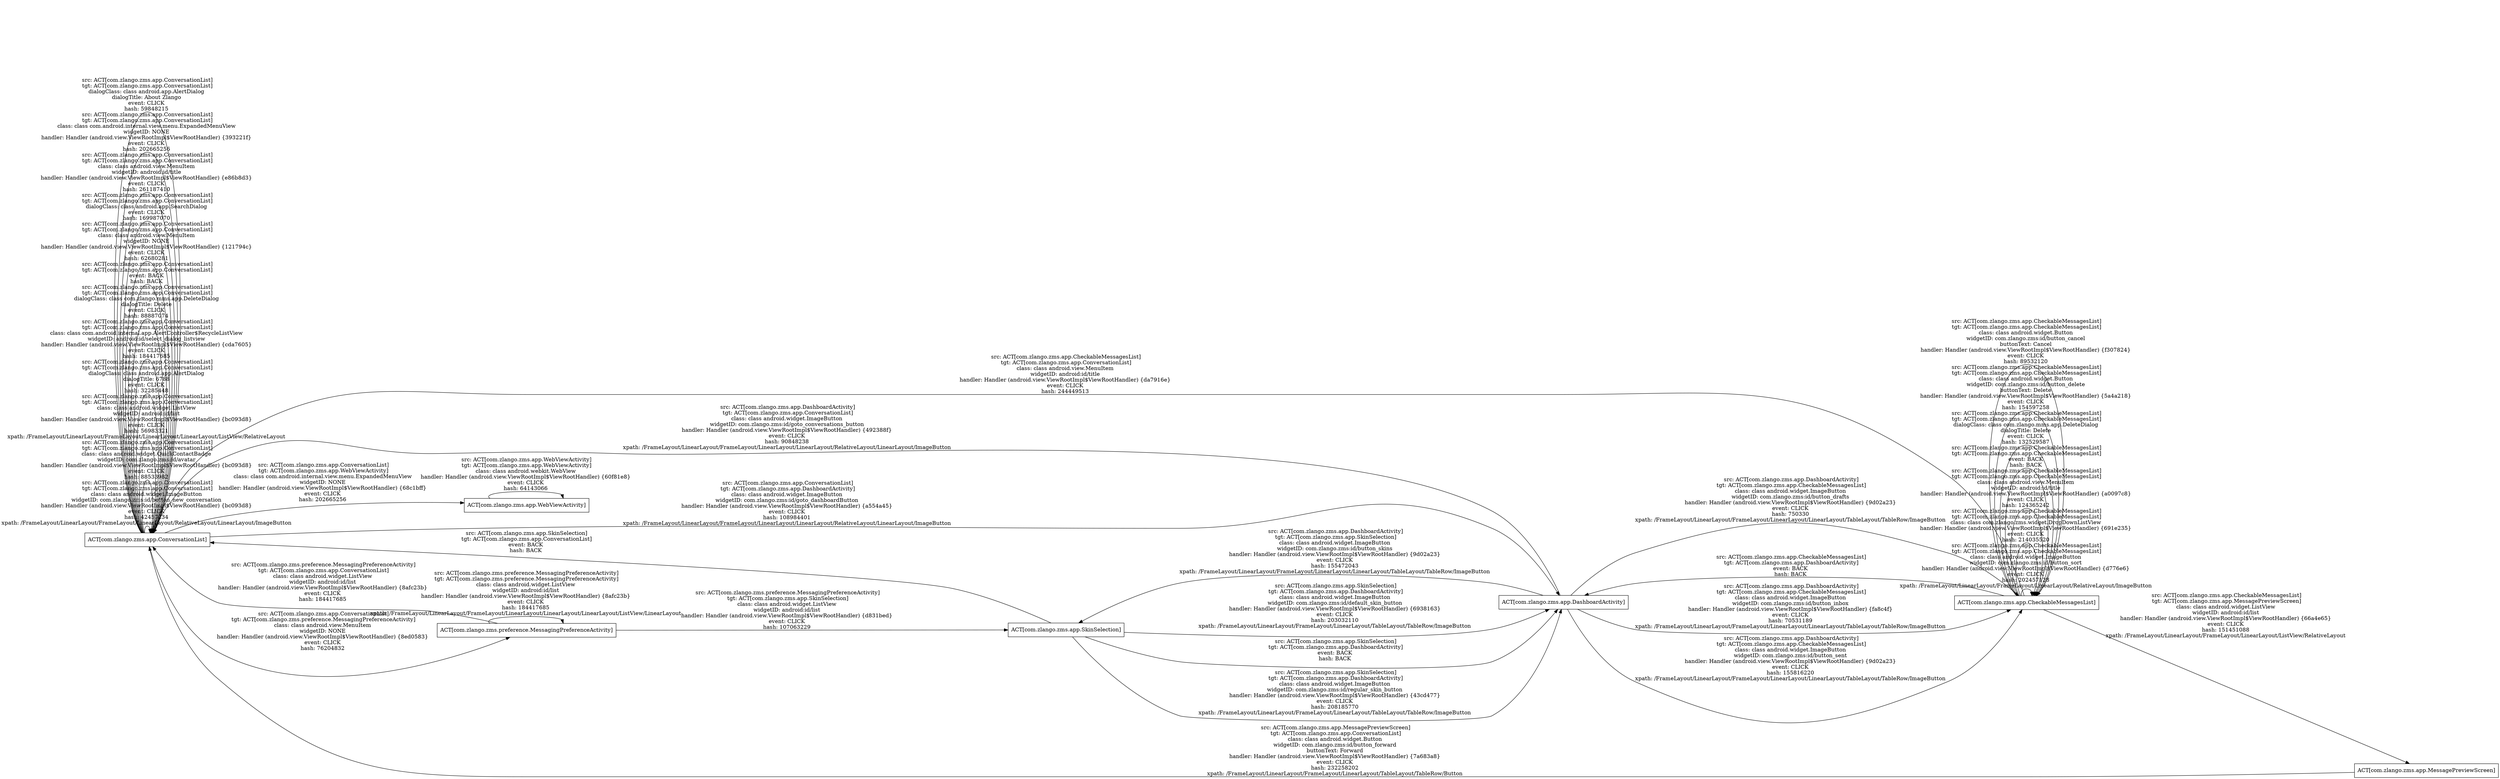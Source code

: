 digraph G {
 rankdir=LR;
 node[shape=box];
n0 [label="ACT[com.zlango.zms.app.ConversationList]"];
n2 [label="ACT[com.zlango.zms.preference.MessagingPreferenceActivity]"];
n6 [label="ACT[com.zlango.zms.app.DashboardActivity]"];
n7 [label="ACT[com.zlango.zms.app.CheckableMessagesList]"];
n5 [label="ACT[com.zlango.zms.app.SkinSelection]"];
n3 [label="ACT[com.zlango.zms.app.WebViewActivity]"];
n8 [label="ACT[com.zlango.zms.app.MessagePreviewScreen]"];
n0 -> n0 [label="src: ACT[com.zlango.zms.app.ConversationList]\ntgt: ACT[com.zlango.zms.app.ConversationList]\nclass: class android.widget.ImageButton \nwidgetID: com.zlango.zms:id/botton_new_conversation \nhandler: Handler (android.view.ViewRootImpl$ViewRootHandler) {bc093d8} \nevent: CLICK \nhash: 42457234 \nxpath: /FrameLayout/LinearLayout/FrameLayout/LinearLayout/RelativeLayout/LinearLayout/ImageButton "];
n0 -> n0 [label="src: ACT[com.zlango.zms.app.ConversationList]\ntgt: ACT[com.zlango.zms.app.ConversationList]\nclass: class android.widget.QuickContactBadge \nwidgetID: com.zlango.zms:id/avatar \nhandler: Handler (android.view.ViewRootImpl$ViewRootHandler) {bc093d8} \nevent: CLICK \nhash: 88533982 "];
n0 -> n0 [label="src: ACT[com.zlango.zms.app.ConversationList]\ntgt: ACT[com.zlango.zms.app.ConversationList]\nclass: class android.widget.ListView \nwidgetID: android:id/list \nhandler: Handler (android.view.ViewRootImpl$ViewRootHandler) {bc093d8} \nevent: CLICK \nhash: 56983321 \nxpath: /FrameLayout/LinearLayout/FrameLayout/LinearLayout/LinearLayout/ListView/RelativeLayout "];
n0 -> n0 [label="src: ACT[com.zlango.zms.app.ConversationList]\ntgt: ACT[com.zlango.zms.app.ConversationList]\ndialogClass: class android.app.AlertDialog \ndialogTitle: 6788 \nevent: CLICK \nhash: 32285448 "];
n0 -> n0 [label="src: ACT[com.zlango.zms.app.ConversationList]\ntgt: ACT[com.zlango.zms.app.ConversationList]\nclass: class com.android.internal.app.AlertController$RecycleListView \nwidgetID: android:id/select_dialog_listview \nhandler: Handler (android.view.ViewRootImpl$ViewRootHandler) {cda7605} \nevent: CLICK \nhash: 184417685 "];
n0 -> n0 [label="src: ACT[com.zlango.zms.app.ConversationList]\ntgt: ACT[com.zlango.zms.app.ConversationList]\ndialogClass: class com.zlango.mms.app.DeleteDialog \ndialogTitle: Delete \nevent: CLICK \nhash: 88887074 "];
n0 -> n0 [label="src: ACT[com.zlango.zms.app.ConversationList]\ntgt: ACT[com.zlango.zms.app.ConversationList]\nevent: BACK \nhash: BACK "];
n0 -> n0 [label="src: ACT[com.zlango.zms.app.ConversationList]\ntgt: ACT[com.zlango.zms.app.ConversationList]\nclass: class android.view.MenuItem \nwidgetID: NONE \nhandler: Handler (android.view.ViewRootImpl$ViewRootHandler) {121794c} \nevent: CLICK \nhash: 62680281 "];
n0 -> n0 [label="src: ACT[com.zlango.zms.app.ConversationList]\ntgt: ACT[com.zlango.zms.app.ConversationList]\ndialogClass: class android.app.SearchDialog \nevent: CLICK \nhash: 169987070 "];
n0 -> n2 [label="src: ACT[com.zlango.zms.app.ConversationList]\ntgt: ACT[com.zlango.zms.preference.MessagingPreferenceActivity]\nclass: class android.view.MenuItem \nwidgetID: NONE \nhandler: Handler (android.view.ViewRootImpl$ViewRootHandler) {8ed0583} \nevent: CLICK \nhash: 76204832 "];
n0 -> n0 [label="src: ACT[com.zlango.zms.app.ConversationList]\ntgt: ACT[com.zlango.zms.app.ConversationList]\nclass: class android.view.MenuItem \nwidgetID: android:id/title \nhandler: Handler (android.view.ViewRootImpl$ViewRootHandler) {e86b8d3} \nevent: CLICK \nhash: 261187410 "];
n0 -> n0 [label="src: ACT[com.zlango.zms.app.ConversationList]\ntgt: ACT[com.zlango.zms.app.ConversationList]\nclass: class com.android.internal.view.menu.ExpandedMenuView \nwidgetID: NONE \nhandler: Handler (android.view.ViewRootImpl$ViewRootHandler) {393221f} \nevent: CLICK \nhash: 202665256 "];
n0 -> n0 [label="src: ACT[com.zlango.zms.app.ConversationList]\ntgt: ACT[com.zlango.zms.app.ConversationList]\ndialogClass: class android.app.AlertDialog \ndialogTitle: About Zlango \nevent: CLICK \nhash: 59848215 "];
n0 -> n3 [label="src: ACT[com.zlango.zms.app.ConversationList]\ntgt: ACT[com.zlango.zms.app.WebViewActivity]\nclass: class com.android.internal.view.menu.ExpandedMenuView \nwidgetID: NONE \nhandler: Handler (android.view.ViewRootImpl$ViewRootHandler) {68c1bff} \nevent: CLICK \nhash: 202665256 "];
n3 -> n3 [label="src: ACT[com.zlango.zms.app.WebViewActivity]\ntgt: ACT[com.zlango.zms.app.WebViewActivity]\nclass: class android.webkit.WebView \nhandler: Handler (android.view.ViewRootImpl$ViewRootHandler) {60f81e8} \nevent: CLICK \nhash: 64143066 "];
n2 -> n2 [label="src: ACT[com.zlango.zms.preference.MessagingPreferenceActivity]\ntgt: ACT[com.zlango.zms.preference.MessagingPreferenceActivity]\nclass: class android.widget.ListView \nwidgetID: android:id/list \nhandler: Handler (android.view.ViewRootImpl$ViewRootHandler) {8afc23b} \nevent: CLICK \nhash: 184417685 \nxpath: /FrameLayout/LinearLayout/FrameLayout/LinearLayout/LinearLayout/LinearLayout/ListView/LinearLayout "];
n2 -> n0 [label="src: ACT[com.zlango.zms.preference.MessagingPreferenceActivity]\ntgt: ACT[com.zlango.zms.app.ConversationList]\nclass: class android.widget.ListView \nwidgetID: android:id/list \nhandler: Handler (android.view.ViewRootImpl$ViewRootHandler) {8afc23b} \nevent: CLICK \nhash: 184417685 "];
n5 -> n6 [label="src: ACT[com.zlango.zms.app.SkinSelection]\ntgt: ACT[com.zlango.zms.app.DashboardActivity]\nclass: class android.widget.ImageButton \nwidgetID: com.zlango.zms:id/default_skin_button \nhandler: Handler (android.view.ViewRootImpl$ViewRootHandler) {6938163} \nevent: CLICK \nhash: 203032110 \nxpath: /FrameLayout/LinearLayout/FrameLayout/LinearLayout/TableLayout/TableRow/ImageButton "];
n2 -> n5 [label="src: ACT[com.zlango.zms.preference.MessagingPreferenceActivity]\ntgt: ACT[com.zlango.zms.app.SkinSelection]\nclass: class android.widget.ListView \nwidgetID: android:id/list \nhandler: Handler (android.view.ViewRootImpl$ViewRootHandler) {d831bed} \nevent: CLICK \nhash: 107063229 "];
n5 -> n0 [label="src: ACT[com.zlango.zms.app.SkinSelection]\ntgt: ACT[com.zlango.zms.app.ConversationList]\nevent: BACK \nhash: BACK "];
n0 -> n6 [label="src: ACT[com.zlango.zms.app.ConversationList]\ntgt: ACT[com.zlango.zms.app.DashboardActivity]\nclass: class android.widget.ImageButton \nwidgetID: com.zlango.zms:id/goto_dashboardButton \nhandler: Handler (android.view.ViewRootImpl$ViewRootHandler) {a554a45} \nevent: CLICK \nhash: 108984401 \nxpath: /FrameLayout/LinearLayout/FrameLayout/LinearLayout/LinearLayout/RelativeLayout/LinearLayout/ImageButton "];
n6 -> n0 [label="src: ACT[com.zlango.zms.app.DashboardActivity]\ntgt: ACT[com.zlango.zms.app.ConversationList]\nclass: class android.widget.ImageButton \nwidgetID: com.zlango.zms:id/goto_conversations_button \nhandler: Handler (android.view.ViewRootImpl$ViewRootHandler) {492388f} \nevent: CLICK \nhash: 90848238 \nxpath: /FrameLayout/LinearLayout/FrameLayout/LinearLayout/LinearLayout/RelativeLayout/LinearLayout/ImageButton "];
n6 -> n7 [label="src: ACT[com.zlango.zms.app.DashboardActivity]\ntgt: ACT[com.zlango.zms.app.CheckableMessagesList]\nclass: class android.widget.ImageButton \nwidgetID: com.zlango.zms:id/button_inbox \nhandler: Handler (android.view.ViewRootImpl$ViewRootHandler) {fa8c4f} \nevent: CLICK \nhash: 70531189 \nxpath: /FrameLayout/LinearLayout/FrameLayout/LinearLayout/LinearLayout/TableLayout/TableRow/ImageButton "];
n7 -> n7 [label="src: ACT[com.zlango.zms.app.CheckableMessagesList]\ntgt: ACT[com.zlango.zms.app.CheckableMessagesList]\nclass: class android.widget.ImageButton \nwidgetID: com.zlango.zms:id/button_sort \nhandler: Handler (android.view.ViewRootImpl$ViewRootHandler) {d776e6} \nevent: CLICK \nhash: 202457128 \nxpath: /FrameLayout/LinearLayout/FrameLayout/LinearLayout/RelativeLayout/ImageButton "];
n7 -> n7 [label="src: ACT[com.zlango.zms.app.CheckableMessagesList]\ntgt: ACT[com.zlango.zms.app.CheckableMessagesList]\nclass: class com.zlango.zms.widget.DropDownListView \nhandler: Handler (android.view.ViewRootImpl$ViewRootHandler) {691e235} \nevent: CLICK \nhash: 214035520 "];
n7 -> n0 [label="src: ACT[com.zlango.zms.app.CheckableMessagesList]\ntgt: ACT[com.zlango.zms.app.ConversationList]\nclass: class android.view.MenuItem \nwidgetID: android:id/title \nhandler: Handler (android.view.ViewRootImpl$ViewRootHandler) {da7916e} \nevent: CLICK \nhash: 244449513 "];
n7 -> n7 [label="src: ACT[com.zlango.zms.app.CheckableMessagesList]\ntgt: ACT[com.zlango.zms.app.CheckableMessagesList]\nclass: class android.view.MenuItem \nwidgetID: android:id/title \nhandler: Handler (android.view.ViewRootImpl$ViewRootHandler) {a0097c8} \nevent: CLICK \nhash: 124365242 "];
n7 -> n6 [label="src: ACT[com.zlango.zms.app.CheckableMessagesList]\ntgt: ACT[com.zlango.zms.app.DashboardActivity]\nevent: BACK \nhash: BACK "];
n7 -> n7 [label="src: ACT[com.zlango.zms.app.CheckableMessagesList]\ntgt: ACT[com.zlango.zms.app.CheckableMessagesList]\nevent: BACK \nhash: BACK "];
n6 -> n7 [label="src: ACT[com.zlango.zms.app.DashboardActivity]\ntgt: ACT[com.zlango.zms.app.CheckableMessagesList]\nclass: class android.widget.ImageButton \nwidgetID: com.zlango.zms:id/button_sent \nhandler: Handler (android.view.ViewRootImpl$ViewRootHandler) {9d02a23} \nevent: CLICK \nhash: 155816220 \nxpath: /FrameLayout/LinearLayout/FrameLayout/LinearLayout/LinearLayout/TableLayout/TableRow/ImageButton "];
n7 -> n8 [label="src: ACT[com.zlango.zms.app.CheckableMessagesList]\ntgt: ACT[com.zlango.zms.app.MessagePreviewScreen]\nclass: class android.widget.ListView \nwidgetID: android:id/list \nhandler: Handler (android.view.ViewRootImpl$ViewRootHandler) {66a4e65} \nevent: CLICK \nhash: 151451088 \nxpath: /FrameLayout/LinearLayout/FrameLayout/LinearLayout/ListView/RelativeLayout "];
n8 -> n0 [label="src: ACT[com.zlango.zms.app.MessagePreviewScreen]\ntgt: ACT[com.zlango.zms.app.ConversationList]\nclass: class android.widget.Button \nwidgetID: com.zlango.zms:id/button_forward \nbuttonText: Forward \nhandler: Handler (android.view.ViewRootImpl$ViewRootHandler) {7a683a8} \nevent: CLICK \nhash: 232258202 \nxpath: /FrameLayout/LinearLayout/FrameLayout/LinearLayout/TableLayout/TableRow/Button "];
n7 -> n7 [label="src: ACT[com.zlango.zms.app.CheckableMessagesList]\ntgt: ACT[com.zlango.zms.app.CheckableMessagesList]\ndialogClass: class com.zlango.mms.app.DeleteDialog \ndialogTitle: Delete \nevent: CLICK \nhash: 132529587 "];
n7 -> n7 [label="src: ACT[com.zlango.zms.app.CheckableMessagesList]\ntgt: ACT[com.zlango.zms.app.CheckableMessagesList]\nclass: class android.widget.Button \nwidgetID: com.zlango.zms:id/button_delete \nbuttonText: Delete \nhandler: Handler (android.view.ViewRootImpl$ViewRootHandler) {5a4a218} \nevent: CLICK \nhash: 154597258 "];
n6 -> n7 [label="src: ACT[com.zlango.zms.app.DashboardActivity]\ntgt: ACT[com.zlango.zms.app.CheckableMessagesList]\nclass: class android.widget.ImageButton \nwidgetID: com.zlango.zms:id/button_drafts \nhandler: Handler (android.view.ViewRootImpl$ViewRootHandler) {9d02a23} \nevent: CLICK \nhash: 750330 \nxpath: /FrameLayout/LinearLayout/FrameLayout/LinearLayout/LinearLayout/TableLayout/TableRow/ImageButton "];
n7 -> n7 [label="src: ACT[com.zlango.zms.app.CheckableMessagesList]\ntgt: ACT[com.zlango.zms.app.CheckableMessagesList]\nclass: class android.widget.Button \nwidgetID: com.zlango.zms:id/button_cancel \nbuttonText: Cancel \nhandler: Handler (android.view.ViewRootImpl$ViewRootHandler) {f307824} \nevent: CLICK \nhash: 89532120 "];
n6 -> n5 [label="src: ACT[com.zlango.zms.app.DashboardActivity]\ntgt: ACT[com.zlango.zms.app.SkinSelection]\nclass: class android.widget.ImageButton \nwidgetID: com.zlango.zms:id/button_skins \nhandler: Handler (android.view.ViewRootImpl$ViewRootHandler) {9d02a23} \nevent: CLICK \nhash: 155472043 \nxpath: /FrameLayout/LinearLayout/FrameLayout/LinearLayout/LinearLayout/TableLayout/TableRow/ImageButton "];
n5 -> n6 [label="src: ACT[com.zlango.zms.app.SkinSelection]\ntgt: ACT[com.zlango.zms.app.DashboardActivity]\nclass: class android.widget.ImageButton \nwidgetID: com.zlango.zms:id/regular_skin_button \nhandler: Handler (android.view.ViewRootImpl$ViewRootHandler) {43cd477} \nevent: CLICK \nhash: 208185770 \nxpath: /FrameLayout/LinearLayout/FrameLayout/LinearLayout/TableLayout/TableRow/ImageButton "];
n5 -> n6 [label="src: ACT[com.zlango.zms.app.SkinSelection]\ntgt: ACT[com.zlango.zms.app.DashboardActivity]\nevent: BACK \nhash: BACK "];
}
